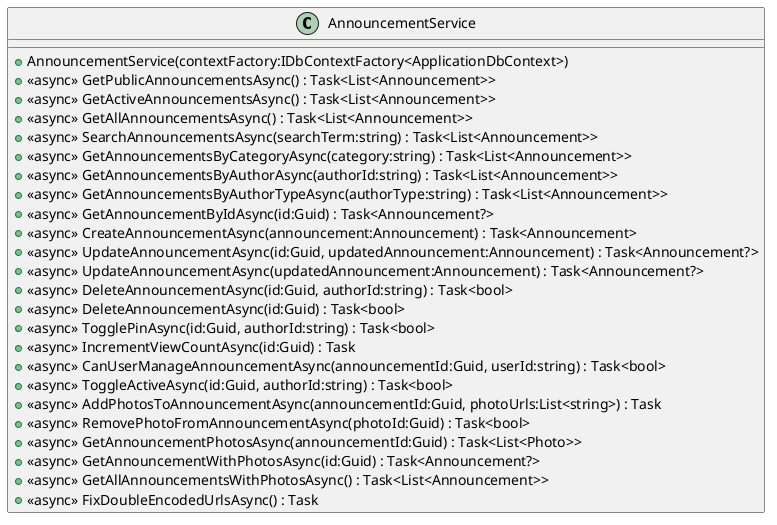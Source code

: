 @startuml
class AnnouncementService {
    + AnnouncementService(contextFactory:IDbContextFactory<ApplicationDbContext>)
    + <<async>> GetPublicAnnouncementsAsync() : Task<List<Announcement>>
    + <<async>> GetActiveAnnouncementsAsync() : Task<List<Announcement>>
    + <<async>> GetAllAnnouncementsAsync() : Task<List<Announcement>>
    + <<async>> SearchAnnouncementsAsync(searchTerm:string) : Task<List<Announcement>>
    + <<async>> GetAnnouncementsByCategoryAsync(category:string) : Task<List<Announcement>>
    + <<async>> GetAnnouncementsByAuthorAsync(authorId:string) : Task<List<Announcement>>
    + <<async>> GetAnnouncementsByAuthorTypeAsync(authorType:string) : Task<List<Announcement>>
    + <<async>> GetAnnouncementByIdAsync(id:Guid) : Task<Announcement?>
    + <<async>> CreateAnnouncementAsync(announcement:Announcement) : Task<Announcement>
    + <<async>> UpdateAnnouncementAsync(id:Guid, updatedAnnouncement:Announcement) : Task<Announcement?>
    + <<async>> UpdateAnnouncementAsync(updatedAnnouncement:Announcement) : Task<Announcement?>
    + <<async>> DeleteAnnouncementAsync(id:Guid, authorId:string) : Task<bool>
    + <<async>> DeleteAnnouncementAsync(id:Guid) : Task<bool>
    + <<async>> TogglePinAsync(id:Guid, authorId:string) : Task<bool>
    + <<async>> IncrementViewCountAsync(id:Guid) : Task
    + <<async>> CanUserManageAnnouncementAsync(announcementId:Guid, userId:string) : Task<bool>
    + <<async>> ToggleActiveAsync(id:Guid, authorId:string) : Task<bool>
    + <<async>> AddPhotosToAnnouncementAsync(announcementId:Guid, photoUrls:List<string>) : Task
    + <<async>> RemovePhotoFromAnnouncementAsync(photoId:Guid) : Task<bool>
    + <<async>> GetAnnouncementPhotosAsync(announcementId:Guid) : Task<List<Photo>>
    + <<async>> GetAnnouncementWithPhotosAsync(id:Guid) : Task<Announcement?>
    + <<async>> GetAllAnnouncementsWithPhotosAsync() : Task<List<Announcement>>
    + <<async>> FixDoubleEncodedUrlsAsync() : Task
}
@enduml
